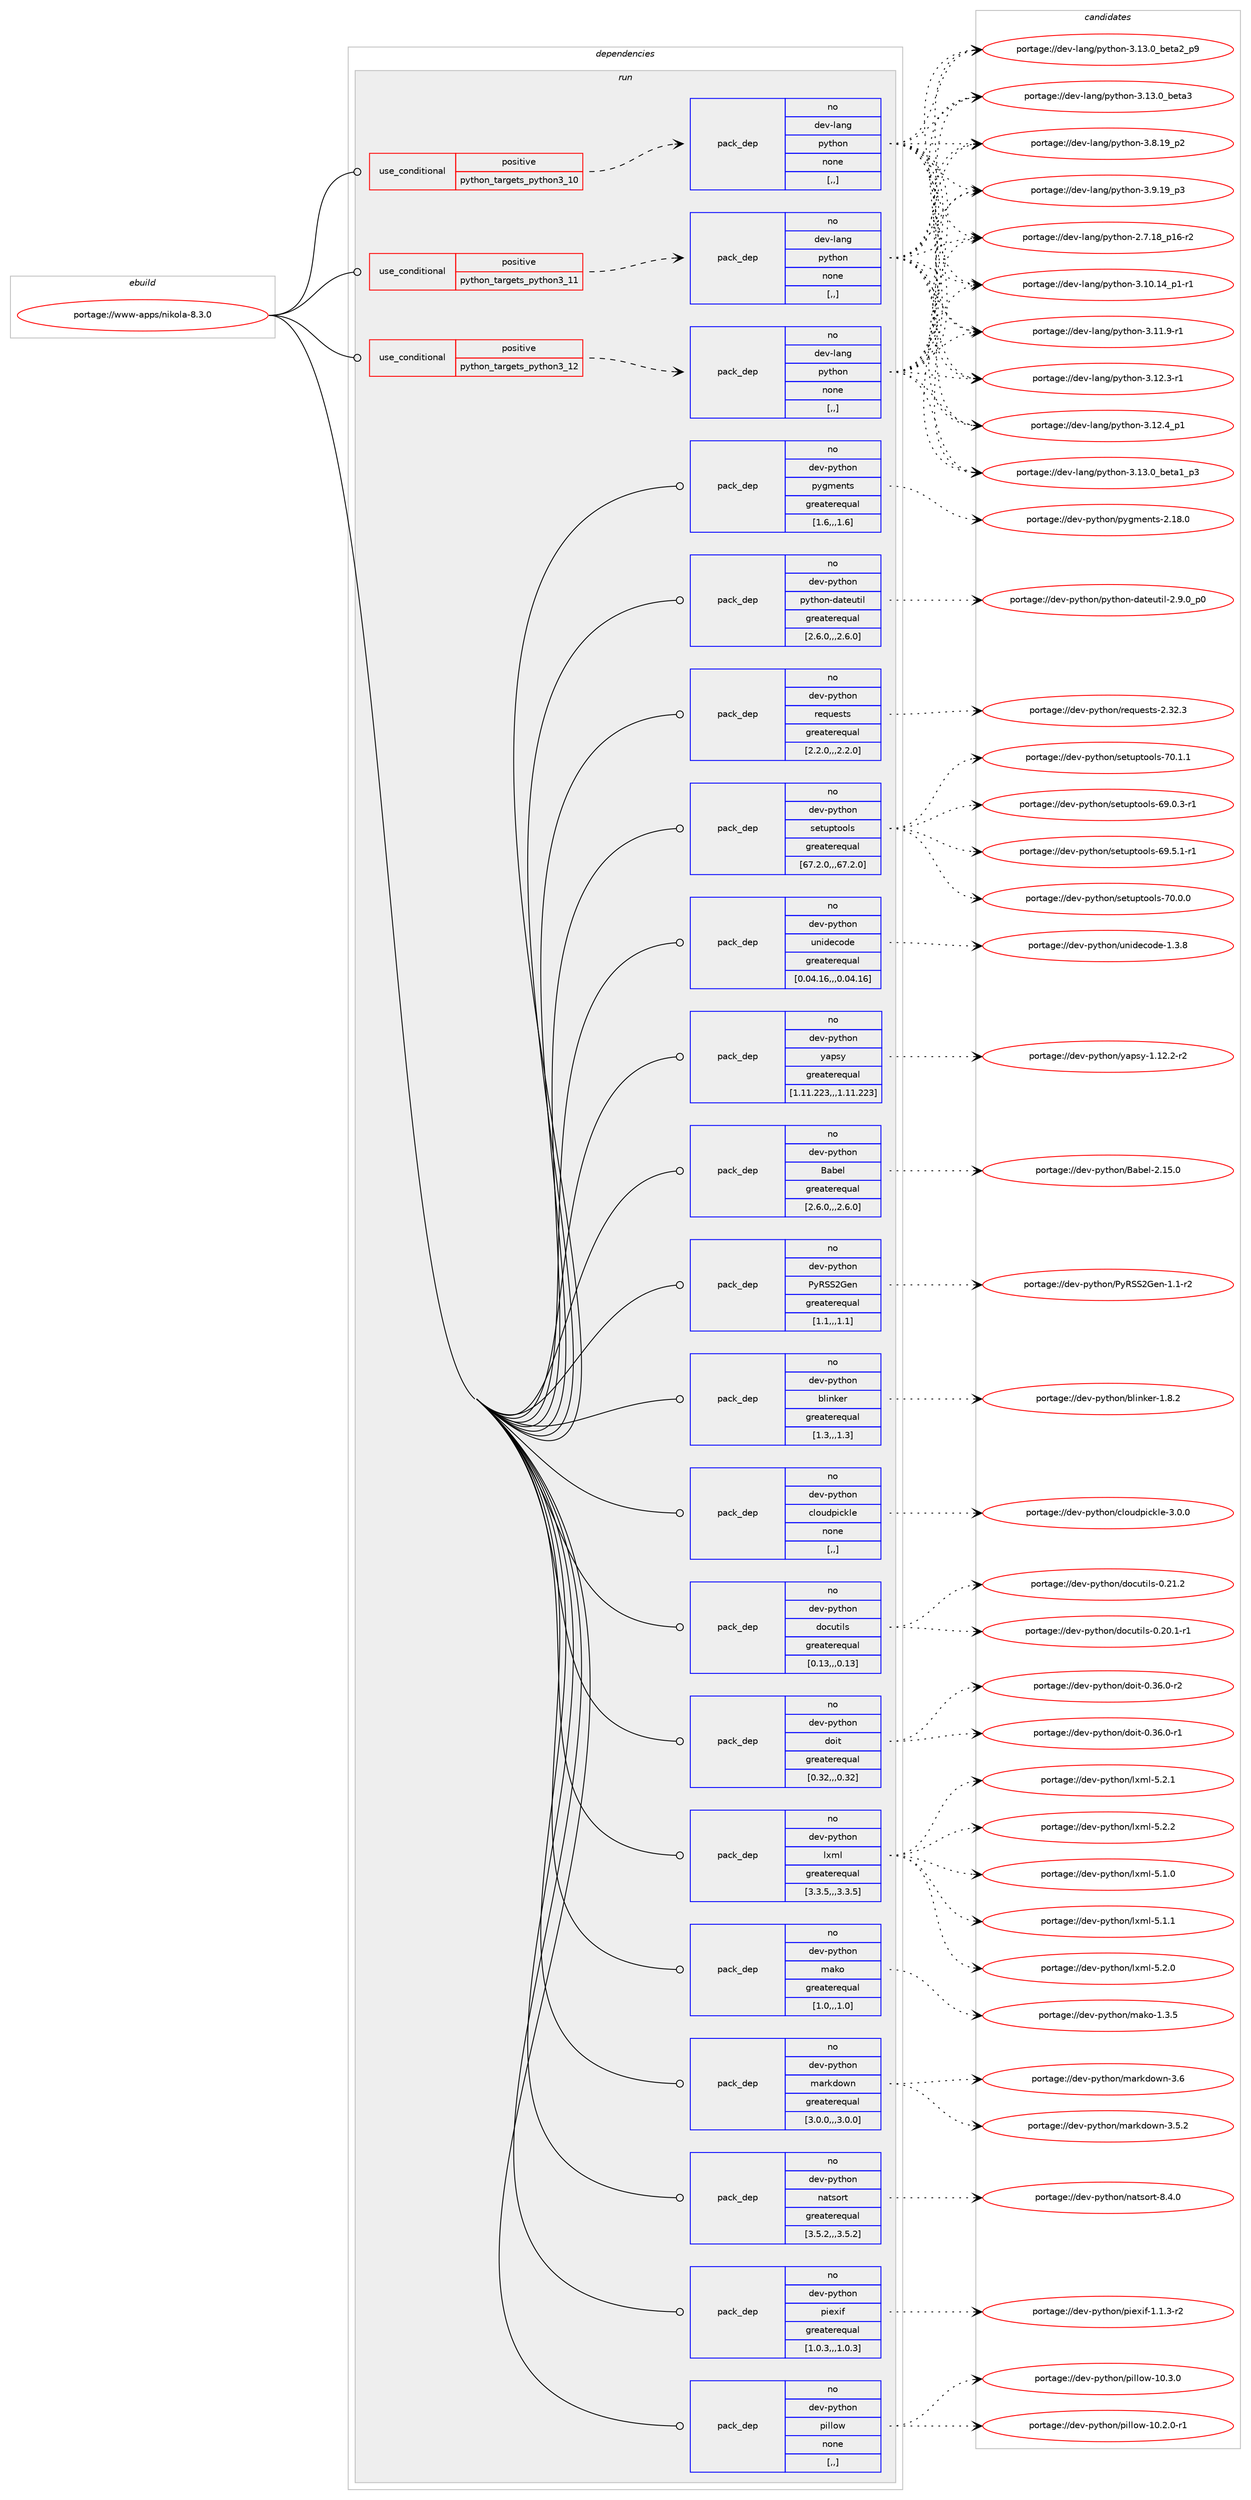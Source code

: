 digraph prolog {

# *************
# Graph options
# *************

newrank=true;
concentrate=true;
compound=true;
graph [rankdir=LR,fontname=Helvetica,fontsize=10,ranksep=1.5];#, ranksep=2.5, nodesep=0.2];
edge  [arrowhead=vee];
node  [fontname=Helvetica,fontsize=10];

# **********
# The ebuild
# **********

subgraph cluster_leftcol {
color=gray;
rank=same;
label=<<i>ebuild</i>>;
id [label="portage://www-apps/nikola-8.3.0", color=red, width=4, href="../www-apps/nikola-8.3.0.svg"];
}

# ****************
# The dependencies
# ****************

subgraph cluster_midcol {
color=gray;
label=<<i>dependencies</i>>;
subgraph cluster_compile {
fillcolor="#eeeeee";
style=filled;
label=<<i>compile</i>>;
}
subgraph cluster_compileandrun {
fillcolor="#eeeeee";
style=filled;
label=<<i>compile and run</i>>;
}
subgraph cluster_run {
fillcolor="#eeeeee";
style=filled;
label=<<i>run</i>>;
subgraph cond116436 {
dependency437717 [label=<<TABLE BORDER="0" CELLBORDER="1" CELLSPACING="0" CELLPADDING="4"><TR><TD ROWSPAN="3" CELLPADDING="10">use_conditional</TD></TR><TR><TD>positive</TD></TR><TR><TD>python_targets_python3_10</TD></TR></TABLE>>, shape=none, color=red];
subgraph pack318060 {
dependency437718 [label=<<TABLE BORDER="0" CELLBORDER="1" CELLSPACING="0" CELLPADDING="4" WIDTH="220"><TR><TD ROWSPAN="6" CELLPADDING="30">pack_dep</TD></TR><TR><TD WIDTH="110">no</TD></TR><TR><TD>dev-lang</TD></TR><TR><TD>python</TD></TR><TR><TD>none</TD></TR><TR><TD>[,,]</TD></TR></TABLE>>, shape=none, color=blue];
}
dependency437717:e -> dependency437718:w [weight=20,style="dashed",arrowhead="vee"];
}
id:e -> dependency437717:w [weight=20,style="solid",arrowhead="odot"];
subgraph cond116437 {
dependency437719 [label=<<TABLE BORDER="0" CELLBORDER="1" CELLSPACING="0" CELLPADDING="4"><TR><TD ROWSPAN="3" CELLPADDING="10">use_conditional</TD></TR><TR><TD>positive</TD></TR><TR><TD>python_targets_python3_11</TD></TR></TABLE>>, shape=none, color=red];
subgraph pack318061 {
dependency437720 [label=<<TABLE BORDER="0" CELLBORDER="1" CELLSPACING="0" CELLPADDING="4" WIDTH="220"><TR><TD ROWSPAN="6" CELLPADDING="30">pack_dep</TD></TR><TR><TD WIDTH="110">no</TD></TR><TR><TD>dev-lang</TD></TR><TR><TD>python</TD></TR><TR><TD>none</TD></TR><TR><TD>[,,]</TD></TR></TABLE>>, shape=none, color=blue];
}
dependency437719:e -> dependency437720:w [weight=20,style="dashed",arrowhead="vee"];
}
id:e -> dependency437719:w [weight=20,style="solid",arrowhead="odot"];
subgraph cond116438 {
dependency437721 [label=<<TABLE BORDER="0" CELLBORDER="1" CELLSPACING="0" CELLPADDING="4"><TR><TD ROWSPAN="3" CELLPADDING="10">use_conditional</TD></TR><TR><TD>positive</TD></TR><TR><TD>python_targets_python3_12</TD></TR></TABLE>>, shape=none, color=red];
subgraph pack318062 {
dependency437722 [label=<<TABLE BORDER="0" CELLBORDER="1" CELLSPACING="0" CELLPADDING="4" WIDTH="220"><TR><TD ROWSPAN="6" CELLPADDING="30">pack_dep</TD></TR><TR><TD WIDTH="110">no</TD></TR><TR><TD>dev-lang</TD></TR><TR><TD>python</TD></TR><TR><TD>none</TD></TR><TR><TD>[,,]</TD></TR></TABLE>>, shape=none, color=blue];
}
dependency437721:e -> dependency437722:w [weight=20,style="dashed",arrowhead="vee"];
}
id:e -> dependency437721:w [weight=20,style="solid",arrowhead="odot"];
subgraph pack318063 {
dependency437723 [label=<<TABLE BORDER="0" CELLBORDER="1" CELLSPACING="0" CELLPADDING="4" WIDTH="220"><TR><TD ROWSPAN="6" CELLPADDING="30">pack_dep</TD></TR><TR><TD WIDTH="110">no</TD></TR><TR><TD>dev-python</TD></TR><TR><TD>Babel</TD></TR><TR><TD>greaterequal</TD></TR><TR><TD>[2.6.0,,,2.6.0]</TD></TR></TABLE>>, shape=none, color=blue];
}
id:e -> dependency437723:w [weight=20,style="solid",arrowhead="odot"];
subgraph pack318064 {
dependency437724 [label=<<TABLE BORDER="0" CELLBORDER="1" CELLSPACING="0" CELLPADDING="4" WIDTH="220"><TR><TD ROWSPAN="6" CELLPADDING="30">pack_dep</TD></TR><TR><TD WIDTH="110">no</TD></TR><TR><TD>dev-python</TD></TR><TR><TD>PyRSS2Gen</TD></TR><TR><TD>greaterequal</TD></TR><TR><TD>[1.1,,,1.1]</TD></TR></TABLE>>, shape=none, color=blue];
}
id:e -> dependency437724:w [weight=20,style="solid",arrowhead="odot"];
subgraph pack318065 {
dependency437725 [label=<<TABLE BORDER="0" CELLBORDER="1" CELLSPACING="0" CELLPADDING="4" WIDTH="220"><TR><TD ROWSPAN="6" CELLPADDING="30">pack_dep</TD></TR><TR><TD WIDTH="110">no</TD></TR><TR><TD>dev-python</TD></TR><TR><TD>blinker</TD></TR><TR><TD>greaterequal</TD></TR><TR><TD>[1.3,,,1.3]</TD></TR></TABLE>>, shape=none, color=blue];
}
id:e -> dependency437725:w [weight=20,style="solid",arrowhead="odot"];
subgraph pack318066 {
dependency437726 [label=<<TABLE BORDER="0" CELLBORDER="1" CELLSPACING="0" CELLPADDING="4" WIDTH="220"><TR><TD ROWSPAN="6" CELLPADDING="30">pack_dep</TD></TR><TR><TD WIDTH="110">no</TD></TR><TR><TD>dev-python</TD></TR><TR><TD>cloudpickle</TD></TR><TR><TD>none</TD></TR><TR><TD>[,,]</TD></TR></TABLE>>, shape=none, color=blue];
}
id:e -> dependency437726:w [weight=20,style="solid",arrowhead="odot"];
subgraph pack318067 {
dependency437727 [label=<<TABLE BORDER="0" CELLBORDER="1" CELLSPACING="0" CELLPADDING="4" WIDTH="220"><TR><TD ROWSPAN="6" CELLPADDING="30">pack_dep</TD></TR><TR><TD WIDTH="110">no</TD></TR><TR><TD>dev-python</TD></TR><TR><TD>docutils</TD></TR><TR><TD>greaterequal</TD></TR><TR><TD>[0.13,,,0.13]</TD></TR></TABLE>>, shape=none, color=blue];
}
id:e -> dependency437727:w [weight=20,style="solid",arrowhead="odot"];
subgraph pack318068 {
dependency437728 [label=<<TABLE BORDER="0" CELLBORDER="1" CELLSPACING="0" CELLPADDING="4" WIDTH="220"><TR><TD ROWSPAN="6" CELLPADDING="30">pack_dep</TD></TR><TR><TD WIDTH="110">no</TD></TR><TR><TD>dev-python</TD></TR><TR><TD>doit</TD></TR><TR><TD>greaterequal</TD></TR><TR><TD>[0.32,,,0.32]</TD></TR></TABLE>>, shape=none, color=blue];
}
id:e -> dependency437728:w [weight=20,style="solid",arrowhead="odot"];
subgraph pack318069 {
dependency437729 [label=<<TABLE BORDER="0" CELLBORDER="1" CELLSPACING="0" CELLPADDING="4" WIDTH="220"><TR><TD ROWSPAN="6" CELLPADDING="30">pack_dep</TD></TR><TR><TD WIDTH="110">no</TD></TR><TR><TD>dev-python</TD></TR><TR><TD>lxml</TD></TR><TR><TD>greaterequal</TD></TR><TR><TD>[3.3.5,,,3.3.5]</TD></TR></TABLE>>, shape=none, color=blue];
}
id:e -> dependency437729:w [weight=20,style="solid",arrowhead="odot"];
subgraph pack318070 {
dependency437730 [label=<<TABLE BORDER="0" CELLBORDER="1" CELLSPACING="0" CELLPADDING="4" WIDTH="220"><TR><TD ROWSPAN="6" CELLPADDING="30">pack_dep</TD></TR><TR><TD WIDTH="110">no</TD></TR><TR><TD>dev-python</TD></TR><TR><TD>mako</TD></TR><TR><TD>greaterequal</TD></TR><TR><TD>[1.0,,,1.0]</TD></TR></TABLE>>, shape=none, color=blue];
}
id:e -> dependency437730:w [weight=20,style="solid",arrowhead="odot"];
subgraph pack318071 {
dependency437731 [label=<<TABLE BORDER="0" CELLBORDER="1" CELLSPACING="0" CELLPADDING="4" WIDTH="220"><TR><TD ROWSPAN="6" CELLPADDING="30">pack_dep</TD></TR><TR><TD WIDTH="110">no</TD></TR><TR><TD>dev-python</TD></TR><TR><TD>markdown</TD></TR><TR><TD>greaterequal</TD></TR><TR><TD>[3.0.0,,,3.0.0]</TD></TR></TABLE>>, shape=none, color=blue];
}
id:e -> dependency437731:w [weight=20,style="solid",arrowhead="odot"];
subgraph pack318072 {
dependency437732 [label=<<TABLE BORDER="0" CELLBORDER="1" CELLSPACING="0" CELLPADDING="4" WIDTH="220"><TR><TD ROWSPAN="6" CELLPADDING="30">pack_dep</TD></TR><TR><TD WIDTH="110">no</TD></TR><TR><TD>dev-python</TD></TR><TR><TD>natsort</TD></TR><TR><TD>greaterequal</TD></TR><TR><TD>[3.5.2,,,3.5.2]</TD></TR></TABLE>>, shape=none, color=blue];
}
id:e -> dependency437732:w [weight=20,style="solid",arrowhead="odot"];
subgraph pack318073 {
dependency437733 [label=<<TABLE BORDER="0" CELLBORDER="1" CELLSPACING="0" CELLPADDING="4" WIDTH="220"><TR><TD ROWSPAN="6" CELLPADDING="30">pack_dep</TD></TR><TR><TD WIDTH="110">no</TD></TR><TR><TD>dev-python</TD></TR><TR><TD>piexif</TD></TR><TR><TD>greaterequal</TD></TR><TR><TD>[1.0.3,,,1.0.3]</TD></TR></TABLE>>, shape=none, color=blue];
}
id:e -> dependency437733:w [weight=20,style="solid",arrowhead="odot"];
subgraph pack318074 {
dependency437734 [label=<<TABLE BORDER="0" CELLBORDER="1" CELLSPACING="0" CELLPADDING="4" WIDTH="220"><TR><TD ROWSPAN="6" CELLPADDING="30">pack_dep</TD></TR><TR><TD WIDTH="110">no</TD></TR><TR><TD>dev-python</TD></TR><TR><TD>pillow</TD></TR><TR><TD>none</TD></TR><TR><TD>[,,]</TD></TR></TABLE>>, shape=none, color=blue];
}
id:e -> dependency437734:w [weight=20,style="solid",arrowhead="odot"];
subgraph pack318075 {
dependency437735 [label=<<TABLE BORDER="0" CELLBORDER="1" CELLSPACING="0" CELLPADDING="4" WIDTH="220"><TR><TD ROWSPAN="6" CELLPADDING="30">pack_dep</TD></TR><TR><TD WIDTH="110">no</TD></TR><TR><TD>dev-python</TD></TR><TR><TD>pygments</TD></TR><TR><TD>greaterequal</TD></TR><TR><TD>[1.6,,,1.6]</TD></TR></TABLE>>, shape=none, color=blue];
}
id:e -> dependency437735:w [weight=20,style="solid",arrowhead="odot"];
subgraph pack318076 {
dependency437736 [label=<<TABLE BORDER="0" CELLBORDER="1" CELLSPACING="0" CELLPADDING="4" WIDTH="220"><TR><TD ROWSPAN="6" CELLPADDING="30">pack_dep</TD></TR><TR><TD WIDTH="110">no</TD></TR><TR><TD>dev-python</TD></TR><TR><TD>python-dateutil</TD></TR><TR><TD>greaterequal</TD></TR><TR><TD>[2.6.0,,,2.6.0]</TD></TR></TABLE>>, shape=none, color=blue];
}
id:e -> dependency437736:w [weight=20,style="solid",arrowhead="odot"];
subgraph pack318077 {
dependency437737 [label=<<TABLE BORDER="0" CELLBORDER="1" CELLSPACING="0" CELLPADDING="4" WIDTH="220"><TR><TD ROWSPAN="6" CELLPADDING="30">pack_dep</TD></TR><TR><TD WIDTH="110">no</TD></TR><TR><TD>dev-python</TD></TR><TR><TD>requests</TD></TR><TR><TD>greaterequal</TD></TR><TR><TD>[2.2.0,,,2.2.0]</TD></TR></TABLE>>, shape=none, color=blue];
}
id:e -> dependency437737:w [weight=20,style="solid",arrowhead="odot"];
subgraph pack318078 {
dependency437738 [label=<<TABLE BORDER="0" CELLBORDER="1" CELLSPACING="0" CELLPADDING="4" WIDTH="220"><TR><TD ROWSPAN="6" CELLPADDING="30">pack_dep</TD></TR><TR><TD WIDTH="110">no</TD></TR><TR><TD>dev-python</TD></TR><TR><TD>setuptools</TD></TR><TR><TD>greaterequal</TD></TR><TR><TD>[67.2.0,,,67.2.0]</TD></TR></TABLE>>, shape=none, color=blue];
}
id:e -> dependency437738:w [weight=20,style="solid",arrowhead="odot"];
subgraph pack318079 {
dependency437739 [label=<<TABLE BORDER="0" CELLBORDER="1" CELLSPACING="0" CELLPADDING="4" WIDTH="220"><TR><TD ROWSPAN="6" CELLPADDING="30">pack_dep</TD></TR><TR><TD WIDTH="110">no</TD></TR><TR><TD>dev-python</TD></TR><TR><TD>unidecode</TD></TR><TR><TD>greaterequal</TD></TR><TR><TD>[0.04.16,,,0.04.16]</TD></TR></TABLE>>, shape=none, color=blue];
}
id:e -> dependency437739:w [weight=20,style="solid",arrowhead="odot"];
subgraph pack318080 {
dependency437740 [label=<<TABLE BORDER="0" CELLBORDER="1" CELLSPACING="0" CELLPADDING="4" WIDTH="220"><TR><TD ROWSPAN="6" CELLPADDING="30">pack_dep</TD></TR><TR><TD WIDTH="110">no</TD></TR><TR><TD>dev-python</TD></TR><TR><TD>yapsy</TD></TR><TR><TD>greaterequal</TD></TR><TR><TD>[1.11.223,,,1.11.223]</TD></TR></TABLE>>, shape=none, color=blue];
}
id:e -> dependency437740:w [weight=20,style="solid",arrowhead="odot"];
}
}

# **************
# The candidates
# **************

subgraph cluster_choices {
rank=same;
color=gray;
label=<<i>candidates</i>>;

subgraph choice318060 {
color=black;
nodesep=1;
choice100101118451089711010347112121116104111110455046554649569511249544511450 [label="portage://dev-lang/python-2.7.18_p16-r2", color=red, width=4,href="../dev-lang/python-2.7.18_p16-r2.svg"];
choice100101118451089711010347112121116104111110455146494846495295112494511449 [label="portage://dev-lang/python-3.10.14_p1-r1", color=red, width=4,href="../dev-lang/python-3.10.14_p1-r1.svg"];
choice100101118451089711010347112121116104111110455146494946574511449 [label="portage://dev-lang/python-3.11.9-r1", color=red, width=4,href="../dev-lang/python-3.11.9-r1.svg"];
choice100101118451089711010347112121116104111110455146495046514511449 [label="portage://dev-lang/python-3.12.3-r1", color=red, width=4,href="../dev-lang/python-3.12.3-r1.svg"];
choice100101118451089711010347112121116104111110455146495046529511249 [label="portage://dev-lang/python-3.12.4_p1", color=red, width=4,href="../dev-lang/python-3.12.4_p1.svg"];
choice10010111845108971101034711212111610411111045514649514648959810111697499511251 [label="portage://dev-lang/python-3.13.0_beta1_p3", color=red, width=4,href="../dev-lang/python-3.13.0_beta1_p3.svg"];
choice10010111845108971101034711212111610411111045514649514648959810111697509511257 [label="portage://dev-lang/python-3.13.0_beta2_p9", color=red, width=4,href="../dev-lang/python-3.13.0_beta2_p9.svg"];
choice1001011184510897110103471121211161041111104551464951464895981011169751 [label="portage://dev-lang/python-3.13.0_beta3", color=red, width=4,href="../dev-lang/python-3.13.0_beta3.svg"];
choice100101118451089711010347112121116104111110455146564649579511250 [label="portage://dev-lang/python-3.8.19_p2", color=red, width=4,href="../dev-lang/python-3.8.19_p2.svg"];
choice100101118451089711010347112121116104111110455146574649579511251 [label="portage://dev-lang/python-3.9.19_p3", color=red, width=4,href="../dev-lang/python-3.9.19_p3.svg"];
dependency437718:e -> choice100101118451089711010347112121116104111110455046554649569511249544511450:w [style=dotted,weight="100"];
dependency437718:e -> choice100101118451089711010347112121116104111110455146494846495295112494511449:w [style=dotted,weight="100"];
dependency437718:e -> choice100101118451089711010347112121116104111110455146494946574511449:w [style=dotted,weight="100"];
dependency437718:e -> choice100101118451089711010347112121116104111110455146495046514511449:w [style=dotted,weight="100"];
dependency437718:e -> choice100101118451089711010347112121116104111110455146495046529511249:w [style=dotted,weight="100"];
dependency437718:e -> choice10010111845108971101034711212111610411111045514649514648959810111697499511251:w [style=dotted,weight="100"];
dependency437718:e -> choice10010111845108971101034711212111610411111045514649514648959810111697509511257:w [style=dotted,weight="100"];
dependency437718:e -> choice1001011184510897110103471121211161041111104551464951464895981011169751:w [style=dotted,weight="100"];
dependency437718:e -> choice100101118451089711010347112121116104111110455146564649579511250:w [style=dotted,weight="100"];
dependency437718:e -> choice100101118451089711010347112121116104111110455146574649579511251:w [style=dotted,weight="100"];
}
subgraph choice318061 {
color=black;
nodesep=1;
choice100101118451089711010347112121116104111110455046554649569511249544511450 [label="portage://dev-lang/python-2.7.18_p16-r2", color=red, width=4,href="../dev-lang/python-2.7.18_p16-r2.svg"];
choice100101118451089711010347112121116104111110455146494846495295112494511449 [label="portage://dev-lang/python-3.10.14_p1-r1", color=red, width=4,href="../dev-lang/python-3.10.14_p1-r1.svg"];
choice100101118451089711010347112121116104111110455146494946574511449 [label="portage://dev-lang/python-3.11.9-r1", color=red, width=4,href="../dev-lang/python-3.11.9-r1.svg"];
choice100101118451089711010347112121116104111110455146495046514511449 [label="portage://dev-lang/python-3.12.3-r1", color=red, width=4,href="../dev-lang/python-3.12.3-r1.svg"];
choice100101118451089711010347112121116104111110455146495046529511249 [label="portage://dev-lang/python-3.12.4_p1", color=red, width=4,href="../dev-lang/python-3.12.4_p1.svg"];
choice10010111845108971101034711212111610411111045514649514648959810111697499511251 [label="portage://dev-lang/python-3.13.0_beta1_p3", color=red, width=4,href="../dev-lang/python-3.13.0_beta1_p3.svg"];
choice10010111845108971101034711212111610411111045514649514648959810111697509511257 [label="portage://dev-lang/python-3.13.0_beta2_p9", color=red, width=4,href="../dev-lang/python-3.13.0_beta2_p9.svg"];
choice1001011184510897110103471121211161041111104551464951464895981011169751 [label="portage://dev-lang/python-3.13.0_beta3", color=red, width=4,href="../dev-lang/python-3.13.0_beta3.svg"];
choice100101118451089711010347112121116104111110455146564649579511250 [label="portage://dev-lang/python-3.8.19_p2", color=red, width=4,href="../dev-lang/python-3.8.19_p2.svg"];
choice100101118451089711010347112121116104111110455146574649579511251 [label="portage://dev-lang/python-3.9.19_p3", color=red, width=4,href="../dev-lang/python-3.9.19_p3.svg"];
dependency437720:e -> choice100101118451089711010347112121116104111110455046554649569511249544511450:w [style=dotted,weight="100"];
dependency437720:e -> choice100101118451089711010347112121116104111110455146494846495295112494511449:w [style=dotted,weight="100"];
dependency437720:e -> choice100101118451089711010347112121116104111110455146494946574511449:w [style=dotted,weight="100"];
dependency437720:e -> choice100101118451089711010347112121116104111110455146495046514511449:w [style=dotted,weight="100"];
dependency437720:e -> choice100101118451089711010347112121116104111110455146495046529511249:w [style=dotted,weight="100"];
dependency437720:e -> choice10010111845108971101034711212111610411111045514649514648959810111697499511251:w [style=dotted,weight="100"];
dependency437720:e -> choice10010111845108971101034711212111610411111045514649514648959810111697509511257:w [style=dotted,weight="100"];
dependency437720:e -> choice1001011184510897110103471121211161041111104551464951464895981011169751:w [style=dotted,weight="100"];
dependency437720:e -> choice100101118451089711010347112121116104111110455146564649579511250:w [style=dotted,weight="100"];
dependency437720:e -> choice100101118451089711010347112121116104111110455146574649579511251:w [style=dotted,weight="100"];
}
subgraph choice318062 {
color=black;
nodesep=1;
choice100101118451089711010347112121116104111110455046554649569511249544511450 [label="portage://dev-lang/python-2.7.18_p16-r2", color=red, width=4,href="../dev-lang/python-2.7.18_p16-r2.svg"];
choice100101118451089711010347112121116104111110455146494846495295112494511449 [label="portage://dev-lang/python-3.10.14_p1-r1", color=red, width=4,href="../dev-lang/python-3.10.14_p1-r1.svg"];
choice100101118451089711010347112121116104111110455146494946574511449 [label="portage://dev-lang/python-3.11.9-r1", color=red, width=4,href="../dev-lang/python-3.11.9-r1.svg"];
choice100101118451089711010347112121116104111110455146495046514511449 [label="portage://dev-lang/python-3.12.3-r1", color=red, width=4,href="../dev-lang/python-3.12.3-r1.svg"];
choice100101118451089711010347112121116104111110455146495046529511249 [label="portage://dev-lang/python-3.12.4_p1", color=red, width=4,href="../dev-lang/python-3.12.4_p1.svg"];
choice10010111845108971101034711212111610411111045514649514648959810111697499511251 [label="portage://dev-lang/python-3.13.0_beta1_p3", color=red, width=4,href="../dev-lang/python-3.13.0_beta1_p3.svg"];
choice10010111845108971101034711212111610411111045514649514648959810111697509511257 [label="portage://dev-lang/python-3.13.0_beta2_p9", color=red, width=4,href="../dev-lang/python-3.13.0_beta2_p9.svg"];
choice1001011184510897110103471121211161041111104551464951464895981011169751 [label="portage://dev-lang/python-3.13.0_beta3", color=red, width=4,href="../dev-lang/python-3.13.0_beta3.svg"];
choice100101118451089711010347112121116104111110455146564649579511250 [label="portage://dev-lang/python-3.8.19_p2", color=red, width=4,href="../dev-lang/python-3.8.19_p2.svg"];
choice100101118451089711010347112121116104111110455146574649579511251 [label="portage://dev-lang/python-3.9.19_p3", color=red, width=4,href="../dev-lang/python-3.9.19_p3.svg"];
dependency437722:e -> choice100101118451089711010347112121116104111110455046554649569511249544511450:w [style=dotted,weight="100"];
dependency437722:e -> choice100101118451089711010347112121116104111110455146494846495295112494511449:w [style=dotted,weight="100"];
dependency437722:e -> choice100101118451089711010347112121116104111110455146494946574511449:w [style=dotted,weight="100"];
dependency437722:e -> choice100101118451089711010347112121116104111110455146495046514511449:w [style=dotted,weight="100"];
dependency437722:e -> choice100101118451089711010347112121116104111110455146495046529511249:w [style=dotted,weight="100"];
dependency437722:e -> choice10010111845108971101034711212111610411111045514649514648959810111697499511251:w [style=dotted,weight="100"];
dependency437722:e -> choice10010111845108971101034711212111610411111045514649514648959810111697509511257:w [style=dotted,weight="100"];
dependency437722:e -> choice1001011184510897110103471121211161041111104551464951464895981011169751:w [style=dotted,weight="100"];
dependency437722:e -> choice100101118451089711010347112121116104111110455146564649579511250:w [style=dotted,weight="100"];
dependency437722:e -> choice100101118451089711010347112121116104111110455146574649579511251:w [style=dotted,weight="100"];
}
subgraph choice318063 {
color=black;
nodesep=1;
choice100101118451121211161041111104766979810110845504649534648 [label="portage://dev-python/Babel-2.15.0", color=red, width=4,href="../dev-python/Babel-2.15.0.svg"];
dependency437723:e -> choice100101118451121211161041111104766979810110845504649534648:w [style=dotted,weight="100"];
}
subgraph choice318064 {
color=black;
nodesep=1;
choice1001011184511212111610411111047801218283835071101110454946494511450 [label="portage://dev-python/PyRSS2Gen-1.1-r2", color=red, width=4,href="../dev-python/PyRSS2Gen-1.1-r2.svg"];
dependency437724:e -> choice1001011184511212111610411111047801218283835071101110454946494511450:w [style=dotted,weight="100"];
}
subgraph choice318065 {
color=black;
nodesep=1;
choice100101118451121211161041111104798108105110107101114454946564650 [label="portage://dev-python/blinker-1.8.2", color=red, width=4,href="../dev-python/blinker-1.8.2.svg"];
dependency437725:e -> choice100101118451121211161041111104798108105110107101114454946564650:w [style=dotted,weight="100"];
}
subgraph choice318066 {
color=black;
nodesep=1;
choice10010111845112121116104111110479910811111710011210599107108101455146484648 [label="portage://dev-python/cloudpickle-3.0.0", color=red, width=4,href="../dev-python/cloudpickle-3.0.0.svg"];
dependency437726:e -> choice10010111845112121116104111110479910811111710011210599107108101455146484648:w [style=dotted,weight="100"];
}
subgraph choice318067 {
color=black;
nodesep=1;
choice100101118451121211161041111104710011199117116105108115454846504846494511449 [label="portage://dev-python/docutils-0.20.1-r1", color=red, width=4,href="../dev-python/docutils-0.20.1-r1.svg"];
choice10010111845112121116104111110471001119911711610510811545484650494650 [label="portage://dev-python/docutils-0.21.2", color=red, width=4,href="../dev-python/docutils-0.21.2.svg"];
dependency437727:e -> choice100101118451121211161041111104710011199117116105108115454846504846494511449:w [style=dotted,weight="100"];
dependency437727:e -> choice10010111845112121116104111110471001119911711610510811545484650494650:w [style=dotted,weight="100"];
}
subgraph choice318068 {
color=black;
nodesep=1;
choice1001011184511212111610411111047100111105116454846515446484511449 [label="portage://dev-python/doit-0.36.0-r1", color=red, width=4,href="../dev-python/doit-0.36.0-r1.svg"];
choice1001011184511212111610411111047100111105116454846515446484511450 [label="portage://dev-python/doit-0.36.0-r2", color=red, width=4,href="../dev-python/doit-0.36.0-r2.svg"];
dependency437728:e -> choice1001011184511212111610411111047100111105116454846515446484511449:w [style=dotted,weight="100"];
dependency437728:e -> choice1001011184511212111610411111047100111105116454846515446484511450:w [style=dotted,weight="100"];
}
subgraph choice318069 {
color=black;
nodesep=1;
choice1001011184511212111610411111047108120109108455346494648 [label="portage://dev-python/lxml-5.1.0", color=red, width=4,href="../dev-python/lxml-5.1.0.svg"];
choice1001011184511212111610411111047108120109108455346494649 [label="portage://dev-python/lxml-5.1.1", color=red, width=4,href="../dev-python/lxml-5.1.1.svg"];
choice1001011184511212111610411111047108120109108455346504648 [label="portage://dev-python/lxml-5.2.0", color=red, width=4,href="../dev-python/lxml-5.2.0.svg"];
choice1001011184511212111610411111047108120109108455346504649 [label="portage://dev-python/lxml-5.2.1", color=red, width=4,href="../dev-python/lxml-5.2.1.svg"];
choice1001011184511212111610411111047108120109108455346504650 [label="portage://dev-python/lxml-5.2.2", color=red, width=4,href="../dev-python/lxml-5.2.2.svg"];
dependency437729:e -> choice1001011184511212111610411111047108120109108455346494648:w [style=dotted,weight="100"];
dependency437729:e -> choice1001011184511212111610411111047108120109108455346494649:w [style=dotted,weight="100"];
dependency437729:e -> choice1001011184511212111610411111047108120109108455346504648:w [style=dotted,weight="100"];
dependency437729:e -> choice1001011184511212111610411111047108120109108455346504649:w [style=dotted,weight="100"];
dependency437729:e -> choice1001011184511212111610411111047108120109108455346504650:w [style=dotted,weight="100"];
}
subgraph choice318070 {
color=black;
nodesep=1;
choice100101118451121211161041111104710997107111454946514653 [label="portage://dev-python/mako-1.3.5", color=red, width=4,href="../dev-python/mako-1.3.5.svg"];
dependency437730:e -> choice100101118451121211161041111104710997107111454946514653:w [style=dotted,weight="100"];
}
subgraph choice318071 {
color=black;
nodesep=1;
choice100101118451121211161041111104710997114107100111119110455146534650 [label="portage://dev-python/markdown-3.5.2", color=red, width=4,href="../dev-python/markdown-3.5.2.svg"];
choice10010111845112121116104111110471099711410710011111911045514654 [label="portage://dev-python/markdown-3.6", color=red, width=4,href="../dev-python/markdown-3.6.svg"];
dependency437731:e -> choice100101118451121211161041111104710997114107100111119110455146534650:w [style=dotted,weight="100"];
dependency437731:e -> choice10010111845112121116104111110471099711410710011111911045514654:w [style=dotted,weight="100"];
}
subgraph choice318072 {
color=black;
nodesep=1;
choice100101118451121211161041111104711097116115111114116455646524648 [label="portage://dev-python/natsort-8.4.0", color=red, width=4,href="../dev-python/natsort-8.4.0.svg"];
dependency437732:e -> choice100101118451121211161041111104711097116115111114116455646524648:w [style=dotted,weight="100"];
}
subgraph choice318073 {
color=black;
nodesep=1;
choice10010111845112121116104111110471121051011201051024549464946514511450 [label="portage://dev-python/piexif-1.1.3-r2", color=red, width=4,href="../dev-python/piexif-1.1.3-r2.svg"];
dependency437733:e -> choice10010111845112121116104111110471121051011201051024549464946514511450:w [style=dotted,weight="100"];
}
subgraph choice318074 {
color=black;
nodesep=1;
choice1001011184511212111610411111047112105108108111119454948465046484511449 [label="portage://dev-python/pillow-10.2.0-r1", color=red, width=4,href="../dev-python/pillow-10.2.0-r1.svg"];
choice100101118451121211161041111104711210510810811111945494846514648 [label="portage://dev-python/pillow-10.3.0", color=red, width=4,href="../dev-python/pillow-10.3.0.svg"];
dependency437734:e -> choice1001011184511212111610411111047112105108108111119454948465046484511449:w [style=dotted,weight="100"];
dependency437734:e -> choice100101118451121211161041111104711210510810811111945494846514648:w [style=dotted,weight="100"];
}
subgraph choice318075 {
color=black;
nodesep=1;
choice100101118451121211161041111104711212110310910111011611545504649564648 [label="portage://dev-python/pygments-2.18.0", color=red, width=4,href="../dev-python/pygments-2.18.0.svg"];
dependency437735:e -> choice100101118451121211161041111104711212110310910111011611545504649564648:w [style=dotted,weight="100"];
}
subgraph choice318076 {
color=black;
nodesep=1;
choice100101118451121211161041111104711212111610411111045100971161011171161051084550465746489511248 [label="portage://dev-python/python-dateutil-2.9.0_p0", color=red, width=4,href="../dev-python/python-dateutil-2.9.0_p0.svg"];
dependency437736:e -> choice100101118451121211161041111104711212111610411111045100971161011171161051084550465746489511248:w [style=dotted,weight="100"];
}
subgraph choice318077 {
color=black;
nodesep=1;
choice100101118451121211161041111104711410111311710111511611545504651504651 [label="portage://dev-python/requests-2.32.3", color=red, width=4,href="../dev-python/requests-2.32.3.svg"];
dependency437737:e -> choice100101118451121211161041111104711410111311710111511611545504651504651:w [style=dotted,weight="100"];
}
subgraph choice318078 {
color=black;
nodesep=1;
choice1001011184511212111610411111047115101116117112116111111108115455457464846514511449 [label="portage://dev-python/setuptools-69.0.3-r1", color=red, width=4,href="../dev-python/setuptools-69.0.3-r1.svg"];
choice1001011184511212111610411111047115101116117112116111111108115455457465346494511449 [label="portage://dev-python/setuptools-69.5.1-r1", color=red, width=4,href="../dev-python/setuptools-69.5.1-r1.svg"];
choice100101118451121211161041111104711510111611711211611111110811545554846484648 [label="portage://dev-python/setuptools-70.0.0", color=red, width=4,href="../dev-python/setuptools-70.0.0.svg"];
choice100101118451121211161041111104711510111611711211611111110811545554846494649 [label="portage://dev-python/setuptools-70.1.1", color=red, width=4,href="../dev-python/setuptools-70.1.1.svg"];
dependency437738:e -> choice1001011184511212111610411111047115101116117112116111111108115455457464846514511449:w [style=dotted,weight="100"];
dependency437738:e -> choice1001011184511212111610411111047115101116117112116111111108115455457465346494511449:w [style=dotted,weight="100"];
dependency437738:e -> choice100101118451121211161041111104711510111611711211611111110811545554846484648:w [style=dotted,weight="100"];
dependency437738:e -> choice100101118451121211161041111104711510111611711211611111110811545554846494649:w [style=dotted,weight="100"];
}
subgraph choice318079 {
color=black;
nodesep=1;
choice100101118451121211161041111104711711010510010199111100101454946514656 [label="portage://dev-python/unidecode-1.3.8", color=red, width=4,href="../dev-python/unidecode-1.3.8.svg"];
dependency437739:e -> choice100101118451121211161041111104711711010510010199111100101454946514656:w [style=dotted,weight="100"];
}
subgraph choice318080 {
color=black;
nodesep=1;
choice100101118451121211161041111104712197112115121454946495046504511450 [label="portage://dev-python/yapsy-1.12.2-r2", color=red, width=4,href="../dev-python/yapsy-1.12.2-r2.svg"];
dependency437740:e -> choice100101118451121211161041111104712197112115121454946495046504511450:w [style=dotted,weight="100"];
}
}

}
